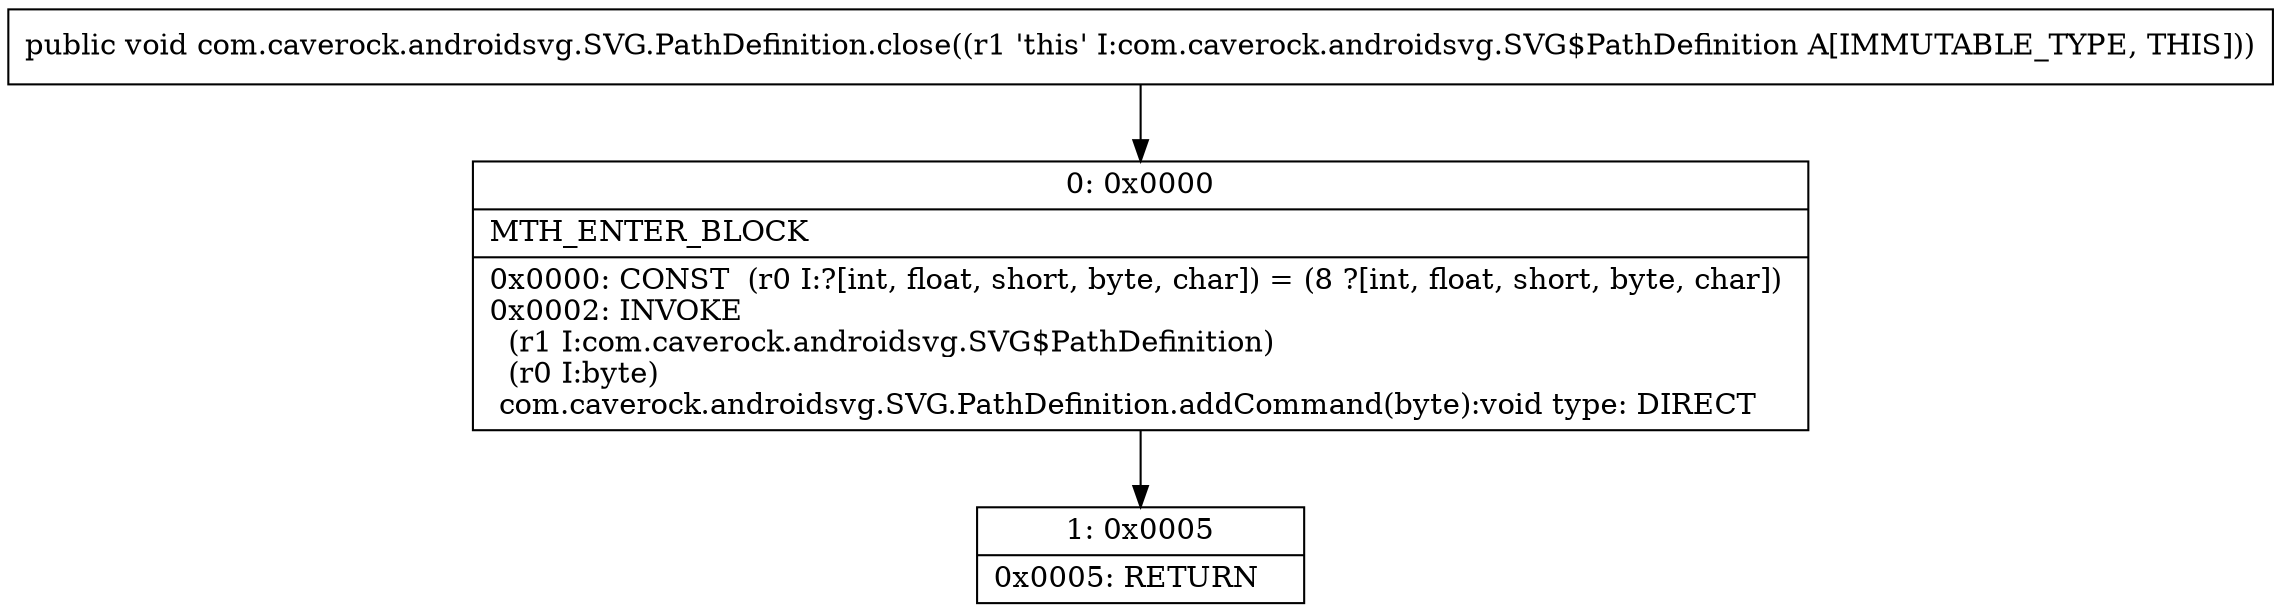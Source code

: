 digraph "CFG forcom.caverock.androidsvg.SVG.PathDefinition.close()V" {
Node_0 [shape=record,label="{0\:\ 0x0000|MTH_ENTER_BLOCK\l|0x0000: CONST  (r0 I:?[int, float, short, byte, char]) = (8 ?[int, float, short, byte, char]) \l0x0002: INVOKE  \l  (r1 I:com.caverock.androidsvg.SVG$PathDefinition)\l  (r0 I:byte)\l com.caverock.androidsvg.SVG.PathDefinition.addCommand(byte):void type: DIRECT \l}"];
Node_1 [shape=record,label="{1\:\ 0x0005|0x0005: RETURN   \l}"];
MethodNode[shape=record,label="{public void com.caverock.androidsvg.SVG.PathDefinition.close((r1 'this' I:com.caverock.androidsvg.SVG$PathDefinition A[IMMUTABLE_TYPE, THIS])) }"];
MethodNode -> Node_0;
Node_0 -> Node_1;
}

